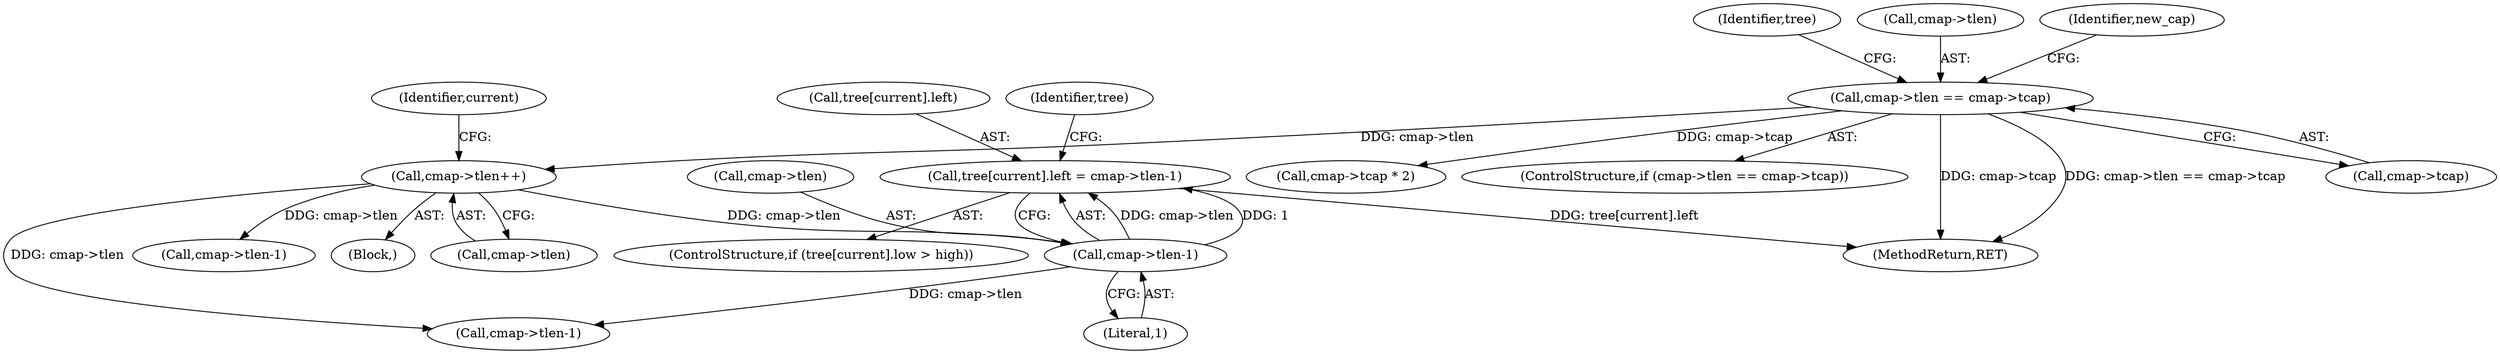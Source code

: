 digraph "0_ghostscript_f597300439e62f5e921f0d7b1e880b5c1a1f1607@array" {
"1000692" [label="(Call,tree[current].left = cmap->tlen-1)"];
"1000698" [label="(Call,cmap->tlen-1)"];
"1000670" [label="(Call,cmap->tlen++)"];
"1000564" [label="(Call,cmap->tlen == cmap->tcap)"];
"1000564" [label="(Call,cmap->tlen == cmap->tcap)"];
"1000610" [label="(Identifier,tree)"];
"1000671" [label="(Call,cmap->tlen)"];
"1000670" [label="(Call,cmap->tlen++)"];
"1000719" [label="(Call,cmap->tlen-1)"];
"1000568" [label="(Call,cmap->tcap)"];
"1000693" [label="(Call,tree[current].left)"];
"1000565" [label="(Call,cmap->tlen)"];
"1000726" [label="(Call,cmap->tlen-1)"];
"1000119" [label="(Block,)"];
"1000699" [label="(Call,cmap->tlen)"];
"1000692" [label="(Call,tree[current].left = cmap->tlen-1)"];
"1000579" [label="(Call,cmap->tcap * 2)"];
"1000676" [label="(Identifier,current)"];
"1000698" [label="(Call,cmap->tlen-1)"];
"1000702" [label="(Literal,1)"];
"1000574" [label="(Identifier,new_cap)"];
"1000725" [label="(Identifier,tree)"];
"1000563" [label="(ControlStructure,if (cmap->tlen == cmap->tcap))"];
"1000684" [label="(ControlStructure,if (tree[current].low > high))"];
"1000759" [label="(MethodReturn,RET)"];
"1000692" -> "1000684"  [label="AST: "];
"1000692" -> "1000698"  [label="CFG: "];
"1000693" -> "1000692"  [label="AST: "];
"1000698" -> "1000692"  [label="AST: "];
"1000725" -> "1000692"  [label="CFG: "];
"1000692" -> "1000759"  [label="DDG: tree[current].left"];
"1000698" -> "1000692"  [label="DDG: cmap->tlen"];
"1000698" -> "1000692"  [label="DDG: 1"];
"1000698" -> "1000702"  [label="CFG: "];
"1000699" -> "1000698"  [label="AST: "];
"1000702" -> "1000698"  [label="AST: "];
"1000670" -> "1000698"  [label="DDG: cmap->tlen"];
"1000698" -> "1000726"  [label="DDG: cmap->tlen"];
"1000670" -> "1000119"  [label="AST: "];
"1000670" -> "1000671"  [label="CFG: "];
"1000671" -> "1000670"  [label="AST: "];
"1000676" -> "1000670"  [label="CFG: "];
"1000564" -> "1000670"  [label="DDG: cmap->tlen"];
"1000670" -> "1000719"  [label="DDG: cmap->tlen"];
"1000670" -> "1000726"  [label="DDG: cmap->tlen"];
"1000564" -> "1000563"  [label="AST: "];
"1000564" -> "1000568"  [label="CFG: "];
"1000565" -> "1000564"  [label="AST: "];
"1000568" -> "1000564"  [label="AST: "];
"1000574" -> "1000564"  [label="CFG: "];
"1000610" -> "1000564"  [label="CFG: "];
"1000564" -> "1000759"  [label="DDG: cmap->tcap"];
"1000564" -> "1000759"  [label="DDG: cmap->tlen == cmap->tcap"];
"1000564" -> "1000579"  [label="DDG: cmap->tcap"];
}
